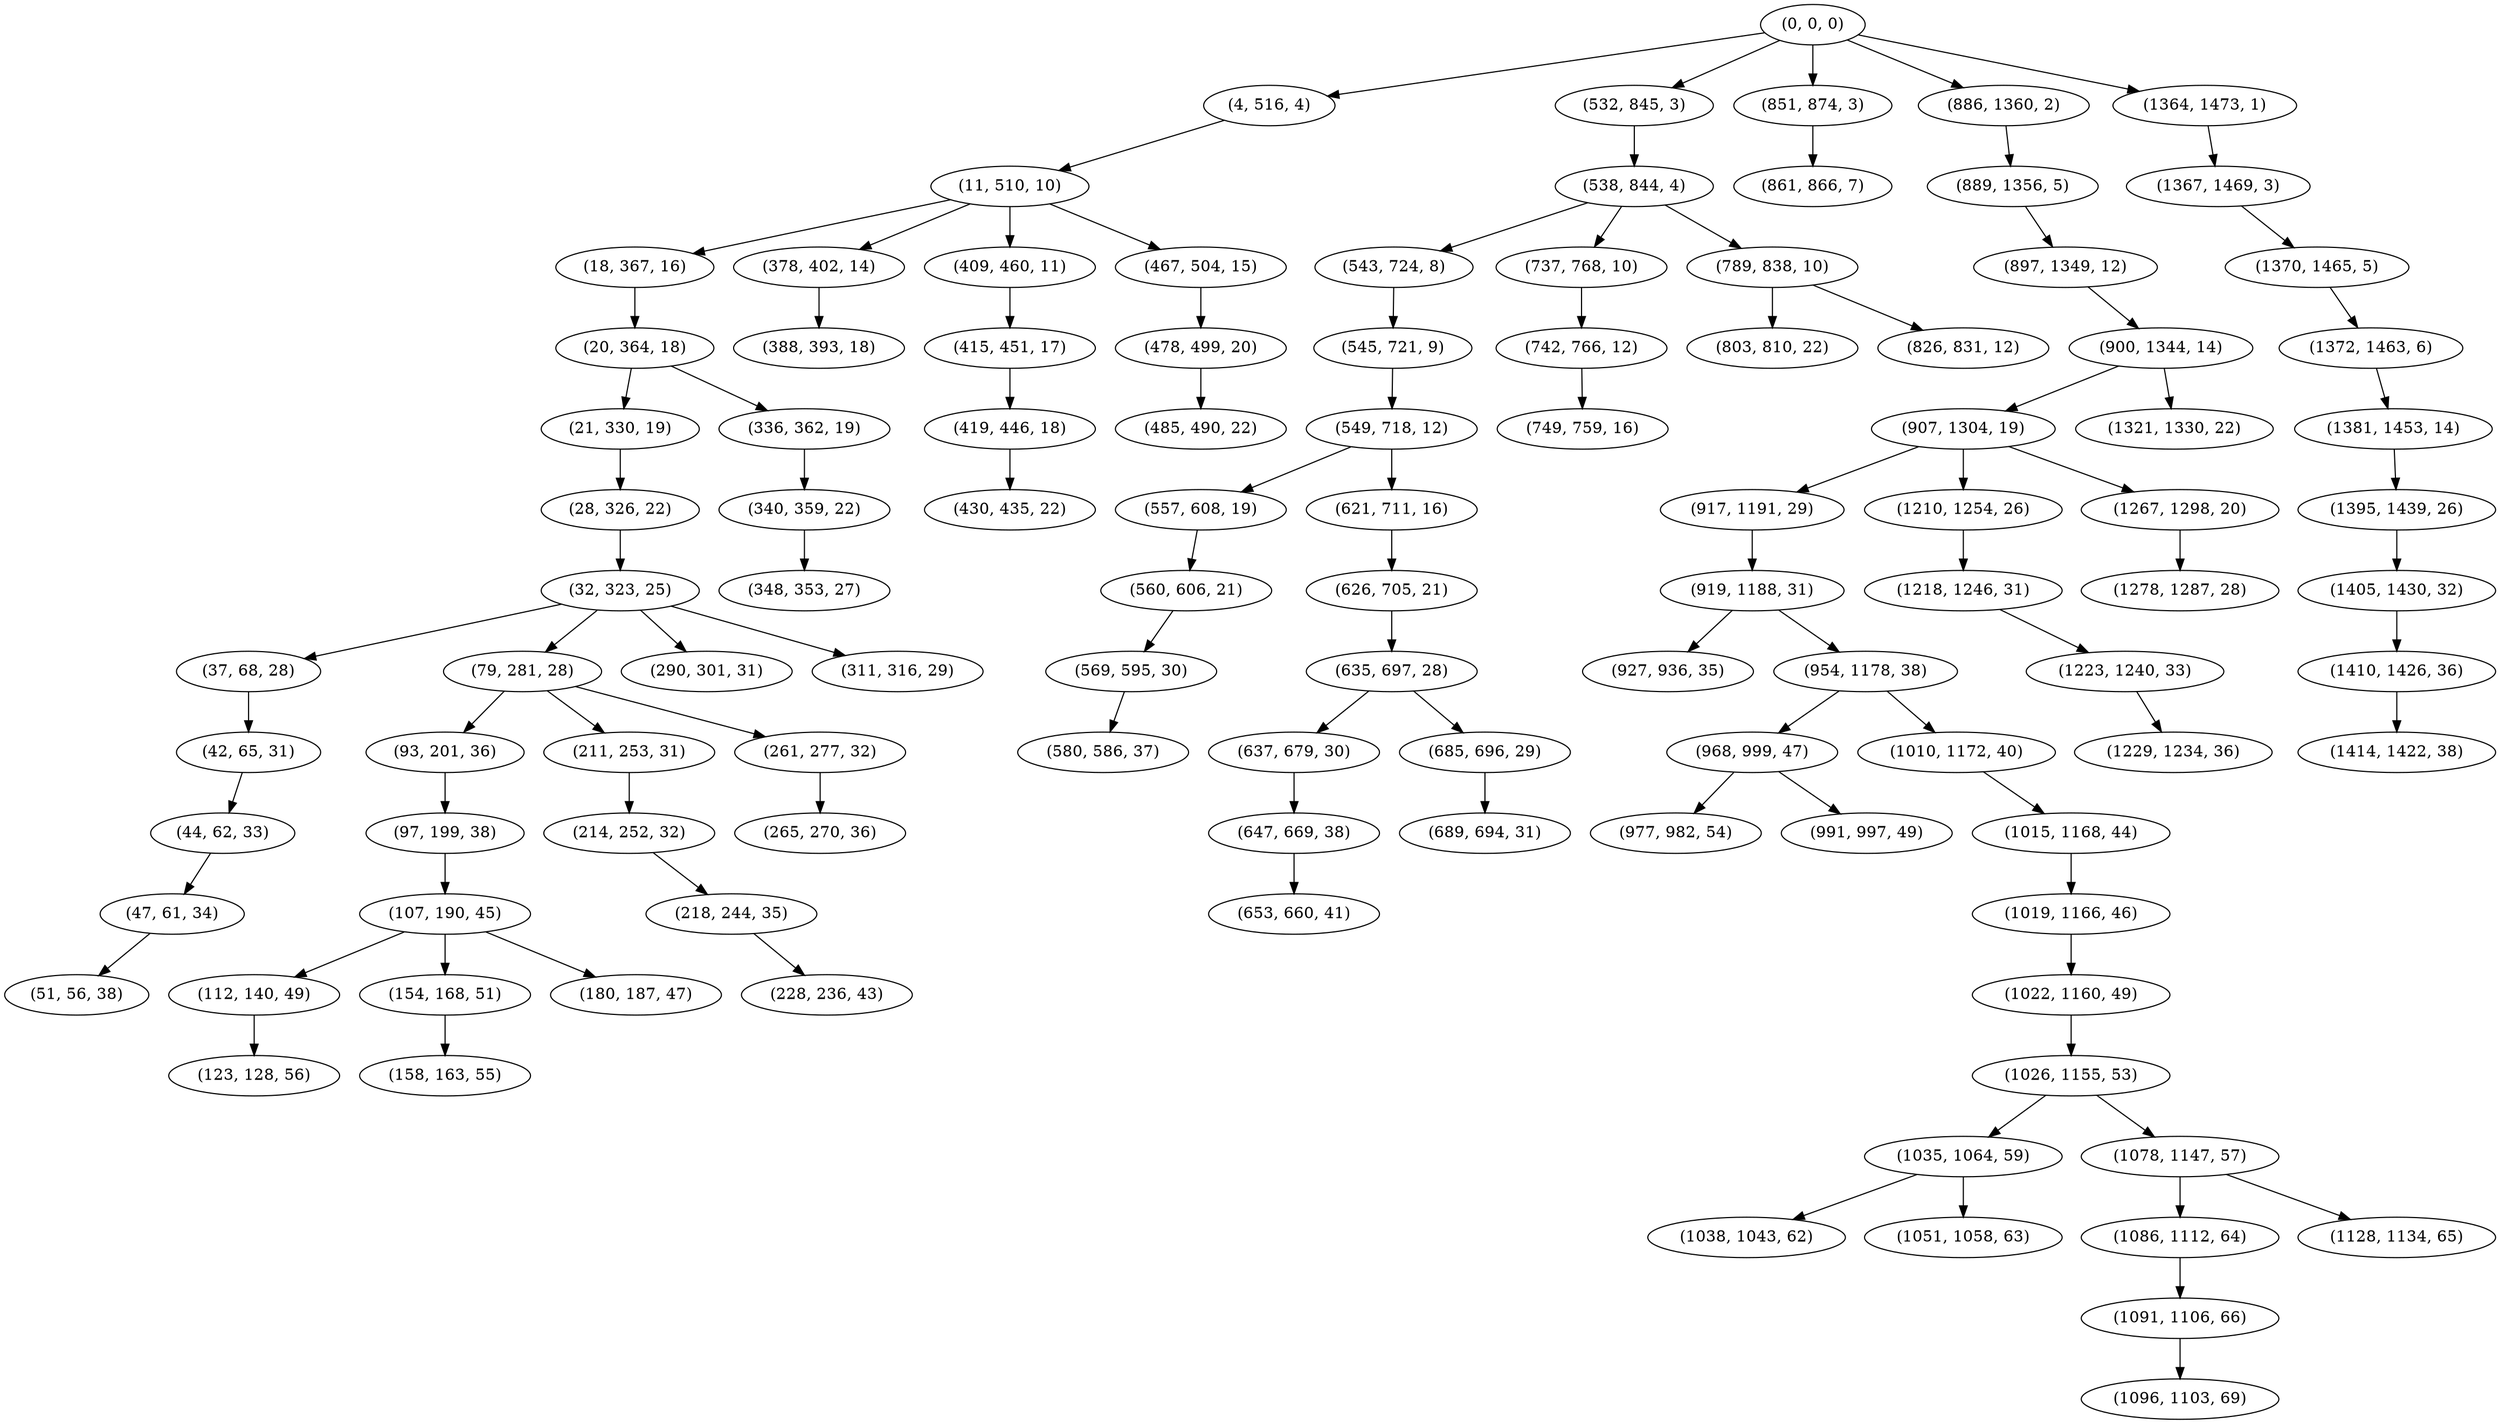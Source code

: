 digraph tree {
    "(0, 0, 0)";
    "(4, 516, 4)";
    "(11, 510, 10)";
    "(18, 367, 16)";
    "(20, 364, 18)";
    "(21, 330, 19)";
    "(28, 326, 22)";
    "(32, 323, 25)";
    "(37, 68, 28)";
    "(42, 65, 31)";
    "(44, 62, 33)";
    "(47, 61, 34)";
    "(51, 56, 38)";
    "(79, 281, 28)";
    "(93, 201, 36)";
    "(97, 199, 38)";
    "(107, 190, 45)";
    "(112, 140, 49)";
    "(123, 128, 56)";
    "(154, 168, 51)";
    "(158, 163, 55)";
    "(180, 187, 47)";
    "(211, 253, 31)";
    "(214, 252, 32)";
    "(218, 244, 35)";
    "(228, 236, 43)";
    "(261, 277, 32)";
    "(265, 270, 36)";
    "(290, 301, 31)";
    "(311, 316, 29)";
    "(336, 362, 19)";
    "(340, 359, 22)";
    "(348, 353, 27)";
    "(378, 402, 14)";
    "(388, 393, 18)";
    "(409, 460, 11)";
    "(415, 451, 17)";
    "(419, 446, 18)";
    "(430, 435, 22)";
    "(467, 504, 15)";
    "(478, 499, 20)";
    "(485, 490, 22)";
    "(532, 845, 3)";
    "(538, 844, 4)";
    "(543, 724, 8)";
    "(545, 721, 9)";
    "(549, 718, 12)";
    "(557, 608, 19)";
    "(560, 606, 21)";
    "(569, 595, 30)";
    "(580, 586, 37)";
    "(621, 711, 16)";
    "(626, 705, 21)";
    "(635, 697, 28)";
    "(637, 679, 30)";
    "(647, 669, 38)";
    "(653, 660, 41)";
    "(685, 696, 29)";
    "(689, 694, 31)";
    "(737, 768, 10)";
    "(742, 766, 12)";
    "(749, 759, 16)";
    "(789, 838, 10)";
    "(803, 810, 22)";
    "(826, 831, 12)";
    "(851, 874, 3)";
    "(861, 866, 7)";
    "(886, 1360, 2)";
    "(889, 1356, 5)";
    "(897, 1349, 12)";
    "(900, 1344, 14)";
    "(907, 1304, 19)";
    "(917, 1191, 29)";
    "(919, 1188, 31)";
    "(927, 936, 35)";
    "(954, 1178, 38)";
    "(968, 999, 47)";
    "(977, 982, 54)";
    "(991, 997, 49)";
    "(1010, 1172, 40)";
    "(1015, 1168, 44)";
    "(1019, 1166, 46)";
    "(1022, 1160, 49)";
    "(1026, 1155, 53)";
    "(1035, 1064, 59)";
    "(1038, 1043, 62)";
    "(1051, 1058, 63)";
    "(1078, 1147, 57)";
    "(1086, 1112, 64)";
    "(1091, 1106, 66)";
    "(1096, 1103, 69)";
    "(1128, 1134, 65)";
    "(1210, 1254, 26)";
    "(1218, 1246, 31)";
    "(1223, 1240, 33)";
    "(1229, 1234, 36)";
    "(1267, 1298, 20)";
    "(1278, 1287, 28)";
    "(1321, 1330, 22)";
    "(1364, 1473, 1)";
    "(1367, 1469, 3)";
    "(1370, 1465, 5)";
    "(1372, 1463, 6)";
    "(1381, 1453, 14)";
    "(1395, 1439, 26)";
    "(1405, 1430, 32)";
    "(1410, 1426, 36)";
    "(1414, 1422, 38)";
    "(0, 0, 0)" -> "(4, 516, 4)";
    "(0, 0, 0)" -> "(532, 845, 3)";
    "(0, 0, 0)" -> "(851, 874, 3)";
    "(0, 0, 0)" -> "(886, 1360, 2)";
    "(0, 0, 0)" -> "(1364, 1473, 1)";
    "(4, 516, 4)" -> "(11, 510, 10)";
    "(11, 510, 10)" -> "(18, 367, 16)";
    "(11, 510, 10)" -> "(378, 402, 14)";
    "(11, 510, 10)" -> "(409, 460, 11)";
    "(11, 510, 10)" -> "(467, 504, 15)";
    "(18, 367, 16)" -> "(20, 364, 18)";
    "(20, 364, 18)" -> "(21, 330, 19)";
    "(20, 364, 18)" -> "(336, 362, 19)";
    "(21, 330, 19)" -> "(28, 326, 22)";
    "(28, 326, 22)" -> "(32, 323, 25)";
    "(32, 323, 25)" -> "(37, 68, 28)";
    "(32, 323, 25)" -> "(79, 281, 28)";
    "(32, 323, 25)" -> "(290, 301, 31)";
    "(32, 323, 25)" -> "(311, 316, 29)";
    "(37, 68, 28)" -> "(42, 65, 31)";
    "(42, 65, 31)" -> "(44, 62, 33)";
    "(44, 62, 33)" -> "(47, 61, 34)";
    "(47, 61, 34)" -> "(51, 56, 38)";
    "(79, 281, 28)" -> "(93, 201, 36)";
    "(79, 281, 28)" -> "(211, 253, 31)";
    "(79, 281, 28)" -> "(261, 277, 32)";
    "(93, 201, 36)" -> "(97, 199, 38)";
    "(97, 199, 38)" -> "(107, 190, 45)";
    "(107, 190, 45)" -> "(112, 140, 49)";
    "(107, 190, 45)" -> "(154, 168, 51)";
    "(107, 190, 45)" -> "(180, 187, 47)";
    "(112, 140, 49)" -> "(123, 128, 56)";
    "(154, 168, 51)" -> "(158, 163, 55)";
    "(211, 253, 31)" -> "(214, 252, 32)";
    "(214, 252, 32)" -> "(218, 244, 35)";
    "(218, 244, 35)" -> "(228, 236, 43)";
    "(261, 277, 32)" -> "(265, 270, 36)";
    "(336, 362, 19)" -> "(340, 359, 22)";
    "(340, 359, 22)" -> "(348, 353, 27)";
    "(378, 402, 14)" -> "(388, 393, 18)";
    "(409, 460, 11)" -> "(415, 451, 17)";
    "(415, 451, 17)" -> "(419, 446, 18)";
    "(419, 446, 18)" -> "(430, 435, 22)";
    "(467, 504, 15)" -> "(478, 499, 20)";
    "(478, 499, 20)" -> "(485, 490, 22)";
    "(532, 845, 3)" -> "(538, 844, 4)";
    "(538, 844, 4)" -> "(543, 724, 8)";
    "(538, 844, 4)" -> "(737, 768, 10)";
    "(538, 844, 4)" -> "(789, 838, 10)";
    "(543, 724, 8)" -> "(545, 721, 9)";
    "(545, 721, 9)" -> "(549, 718, 12)";
    "(549, 718, 12)" -> "(557, 608, 19)";
    "(549, 718, 12)" -> "(621, 711, 16)";
    "(557, 608, 19)" -> "(560, 606, 21)";
    "(560, 606, 21)" -> "(569, 595, 30)";
    "(569, 595, 30)" -> "(580, 586, 37)";
    "(621, 711, 16)" -> "(626, 705, 21)";
    "(626, 705, 21)" -> "(635, 697, 28)";
    "(635, 697, 28)" -> "(637, 679, 30)";
    "(635, 697, 28)" -> "(685, 696, 29)";
    "(637, 679, 30)" -> "(647, 669, 38)";
    "(647, 669, 38)" -> "(653, 660, 41)";
    "(685, 696, 29)" -> "(689, 694, 31)";
    "(737, 768, 10)" -> "(742, 766, 12)";
    "(742, 766, 12)" -> "(749, 759, 16)";
    "(789, 838, 10)" -> "(803, 810, 22)";
    "(789, 838, 10)" -> "(826, 831, 12)";
    "(851, 874, 3)" -> "(861, 866, 7)";
    "(886, 1360, 2)" -> "(889, 1356, 5)";
    "(889, 1356, 5)" -> "(897, 1349, 12)";
    "(897, 1349, 12)" -> "(900, 1344, 14)";
    "(900, 1344, 14)" -> "(907, 1304, 19)";
    "(900, 1344, 14)" -> "(1321, 1330, 22)";
    "(907, 1304, 19)" -> "(917, 1191, 29)";
    "(907, 1304, 19)" -> "(1210, 1254, 26)";
    "(907, 1304, 19)" -> "(1267, 1298, 20)";
    "(917, 1191, 29)" -> "(919, 1188, 31)";
    "(919, 1188, 31)" -> "(927, 936, 35)";
    "(919, 1188, 31)" -> "(954, 1178, 38)";
    "(954, 1178, 38)" -> "(968, 999, 47)";
    "(954, 1178, 38)" -> "(1010, 1172, 40)";
    "(968, 999, 47)" -> "(977, 982, 54)";
    "(968, 999, 47)" -> "(991, 997, 49)";
    "(1010, 1172, 40)" -> "(1015, 1168, 44)";
    "(1015, 1168, 44)" -> "(1019, 1166, 46)";
    "(1019, 1166, 46)" -> "(1022, 1160, 49)";
    "(1022, 1160, 49)" -> "(1026, 1155, 53)";
    "(1026, 1155, 53)" -> "(1035, 1064, 59)";
    "(1026, 1155, 53)" -> "(1078, 1147, 57)";
    "(1035, 1064, 59)" -> "(1038, 1043, 62)";
    "(1035, 1064, 59)" -> "(1051, 1058, 63)";
    "(1078, 1147, 57)" -> "(1086, 1112, 64)";
    "(1078, 1147, 57)" -> "(1128, 1134, 65)";
    "(1086, 1112, 64)" -> "(1091, 1106, 66)";
    "(1091, 1106, 66)" -> "(1096, 1103, 69)";
    "(1210, 1254, 26)" -> "(1218, 1246, 31)";
    "(1218, 1246, 31)" -> "(1223, 1240, 33)";
    "(1223, 1240, 33)" -> "(1229, 1234, 36)";
    "(1267, 1298, 20)" -> "(1278, 1287, 28)";
    "(1364, 1473, 1)" -> "(1367, 1469, 3)";
    "(1367, 1469, 3)" -> "(1370, 1465, 5)";
    "(1370, 1465, 5)" -> "(1372, 1463, 6)";
    "(1372, 1463, 6)" -> "(1381, 1453, 14)";
    "(1381, 1453, 14)" -> "(1395, 1439, 26)";
    "(1395, 1439, 26)" -> "(1405, 1430, 32)";
    "(1405, 1430, 32)" -> "(1410, 1426, 36)";
    "(1410, 1426, 36)" -> "(1414, 1422, 38)";
}
